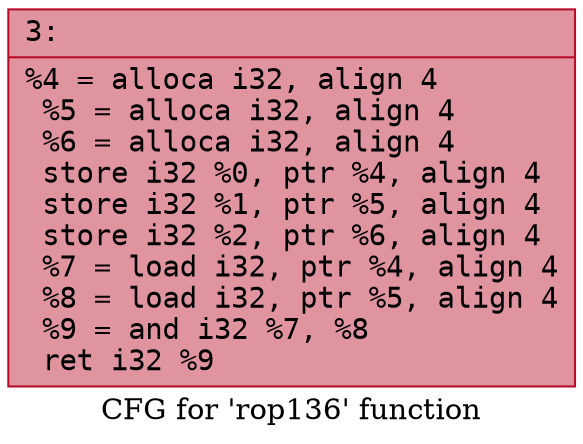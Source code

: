digraph "CFG for 'rop136' function" {
	label="CFG for 'rop136' function";

	Node0x6000015c0960 [shape=record,color="#b70d28ff", style=filled, fillcolor="#b70d2870" fontname="Courier",label="{3:\l|  %4 = alloca i32, align 4\l  %5 = alloca i32, align 4\l  %6 = alloca i32, align 4\l  store i32 %0, ptr %4, align 4\l  store i32 %1, ptr %5, align 4\l  store i32 %2, ptr %6, align 4\l  %7 = load i32, ptr %4, align 4\l  %8 = load i32, ptr %5, align 4\l  %9 = and i32 %7, %8\l  ret i32 %9\l}"];
}
